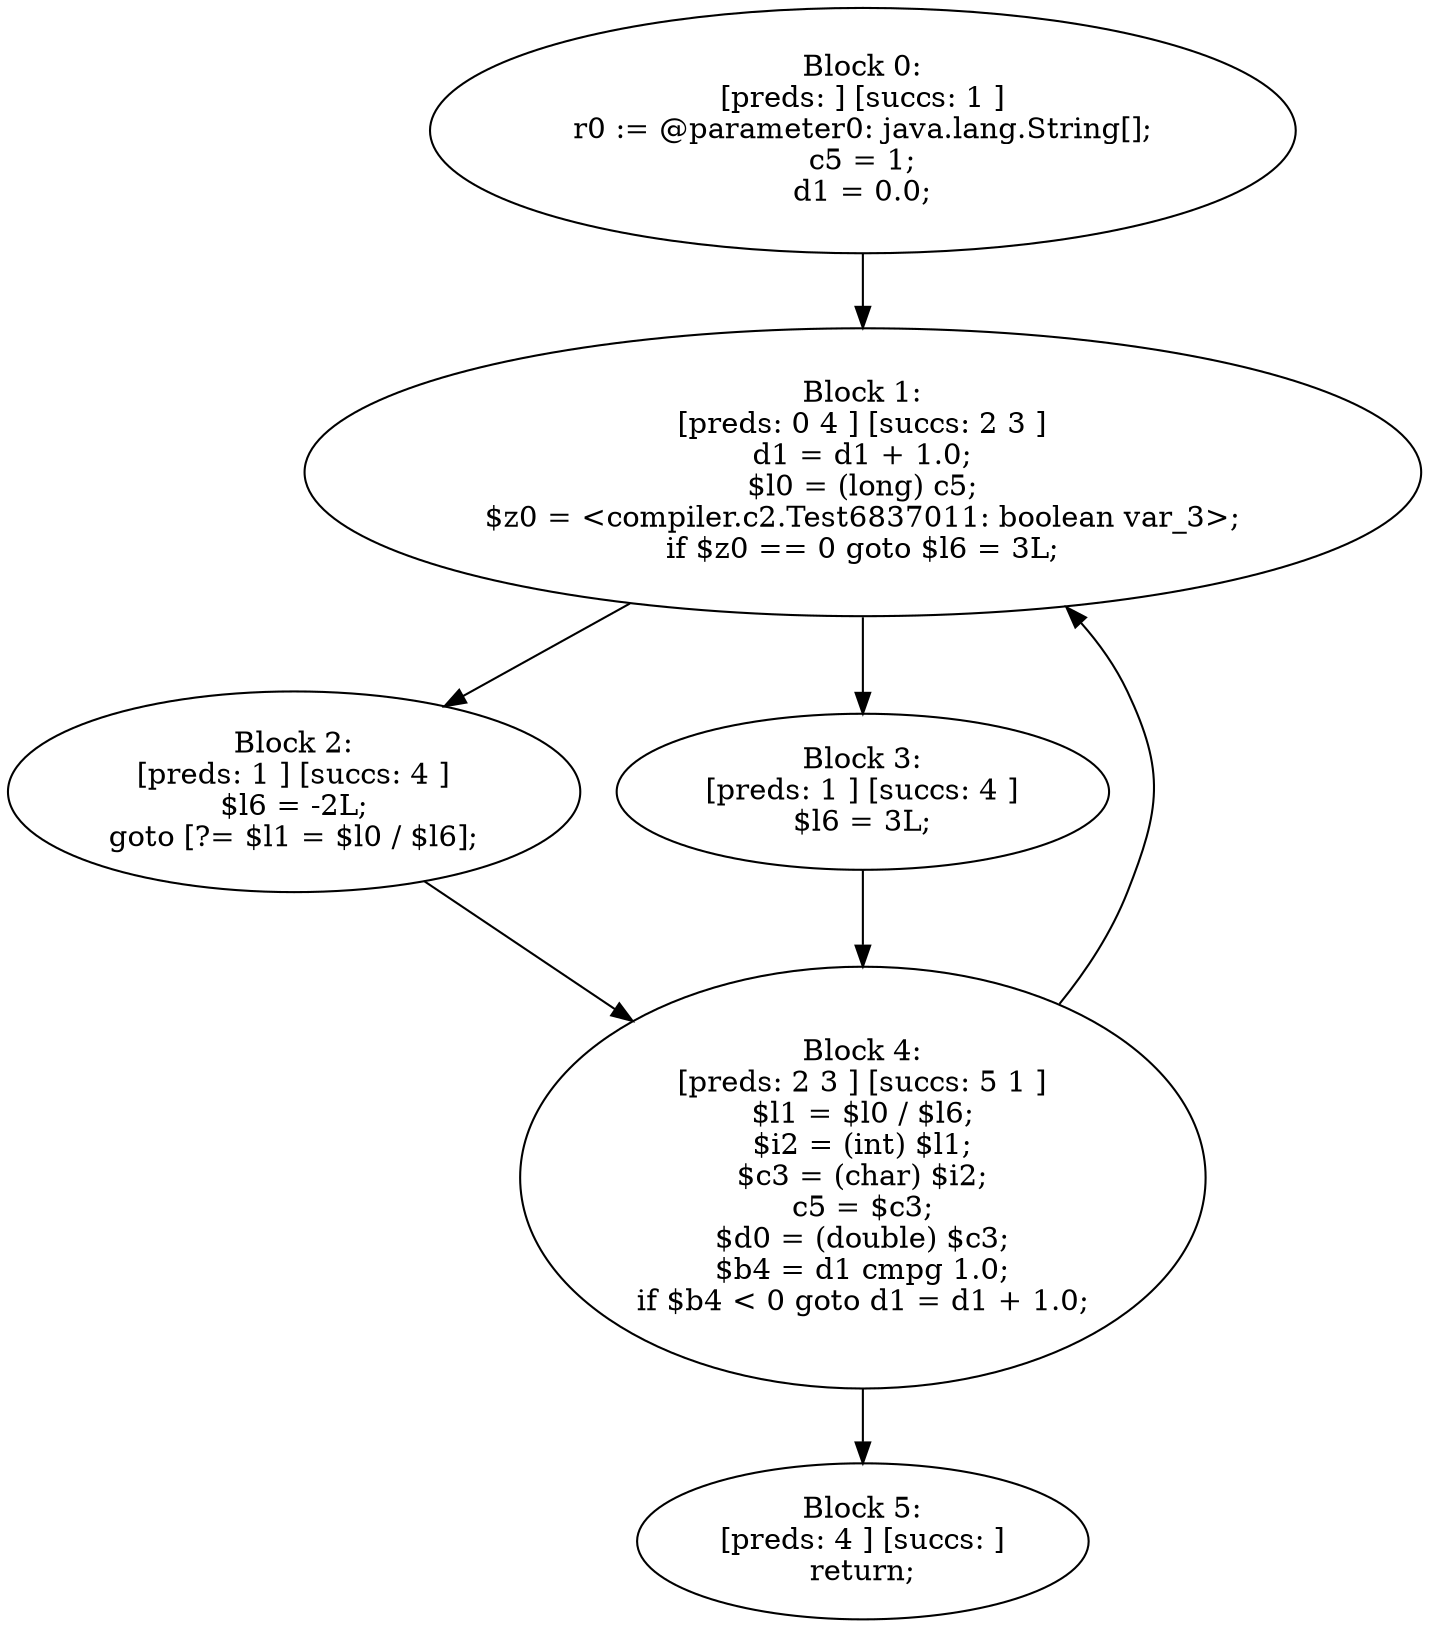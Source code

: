 digraph "unitGraph" {
    "Block 0:
[preds: ] [succs: 1 ]
r0 := @parameter0: java.lang.String[];
c5 = 1;
d1 = 0.0;
"
    "Block 1:
[preds: 0 4 ] [succs: 2 3 ]
d1 = d1 + 1.0;
$l0 = (long) c5;
$z0 = <compiler.c2.Test6837011: boolean var_3>;
if $z0 == 0 goto $l6 = 3L;
"
    "Block 2:
[preds: 1 ] [succs: 4 ]
$l6 = -2L;
goto [?= $l1 = $l0 / $l6];
"
    "Block 3:
[preds: 1 ] [succs: 4 ]
$l6 = 3L;
"
    "Block 4:
[preds: 2 3 ] [succs: 5 1 ]
$l1 = $l0 / $l6;
$i2 = (int) $l1;
$c3 = (char) $i2;
c5 = $c3;
$d0 = (double) $c3;
$b4 = d1 cmpg 1.0;
if $b4 < 0 goto d1 = d1 + 1.0;
"
    "Block 5:
[preds: 4 ] [succs: ]
return;
"
    "Block 0:
[preds: ] [succs: 1 ]
r0 := @parameter0: java.lang.String[];
c5 = 1;
d1 = 0.0;
"->"Block 1:
[preds: 0 4 ] [succs: 2 3 ]
d1 = d1 + 1.0;
$l0 = (long) c5;
$z0 = <compiler.c2.Test6837011: boolean var_3>;
if $z0 == 0 goto $l6 = 3L;
";
    "Block 1:
[preds: 0 4 ] [succs: 2 3 ]
d1 = d1 + 1.0;
$l0 = (long) c5;
$z0 = <compiler.c2.Test6837011: boolean var_3>;
if $z0 == 0 goto $l6 = 3L;
"->"Block 2:
[preds: 1 ] [succs: 4 ]
$l6 = -2L;
goto [?= $l1 = $l0 / $l6];
";
    "Block 1:
[preds: 0 4 ] [succs: 2 3 ]
d1 = d1 + 1.0;
$l0 = (long) c5;
$z0 = <compiler.c2.Test6837011: boolean var_3>;
if $z0 == 0 goto $l6 = 3L;
"->"Block 3:
[preds: 1 ] [succs: 4 ]
$l6 = 3L;
";
    "Block 2:
[preds: 1 ] [succs: 4 ]
$l6 = -2L;
goto [?= $l1 = $l0 / $l6];
"->"Block 4:
[preds: 2 3 ] [succs: 5 1 ]
$l1 = $l0 / $l6;
$i2 = (int) $l1;
$c3 = (char) $i2;
c5 = $c3;
$d0 = (double) $c3;
$b4 = d1 cmpg 1.0;
if $b4 < 0 goto d1 = d1 + 1.0;
";
    "Block 3:
[preds: 1 ] [succs: 4 ]
$l6 = 3L;
"->"Block 4:
[preds: 2 3 ] [succs: 5 1 ]
$l1 = $l0 / $l6;
$i2 = (int) $l1;
$c3 = (char) $i2;
c5 = $c3;
$d0 = (double) $c3;
$b4 = d1 cmpg 1.0;
if $b4 < 0 goto d1 = d1 + 1.0;
";
    "Block 4:
[preds: 2 3 ] [succs: 5 1 ]
$l1 = $l0 / $l6;
$i2 = (int) $l1;
$c3 = (char) $i2;
c5 = $c3;
$d0 = (double) $c3;
$b4 = d1 cmpg 1.0;
if $b4 < 0 goto d1 = d1 + 1.0;
"->"Block 5:
[preds: 4 ] [succs: ]
return;
";
    "Block 4:
[preds: 2 3 ] [succs: 5 1 ]
$l1 = $l0 / $l6;
$i2 = (int) $l1;
$c3 = (char) $i2;
c5 = $c3;
$d0 = (double) $c3;
$b4 = d1 cmpg 1.0;
if $b4 < 0 goto d1 = d1 + 1.0;
"->"Block 1:
[preds: 0 4 ] [succs: 2 3 ]
d1 = d1 + 1.0;
$l0 = (long) c5;
$z0 = <compiler.c2.Test6837011: boolean var_3>;
if $z0 == 0 goto $l6 = 3L;
";
}

